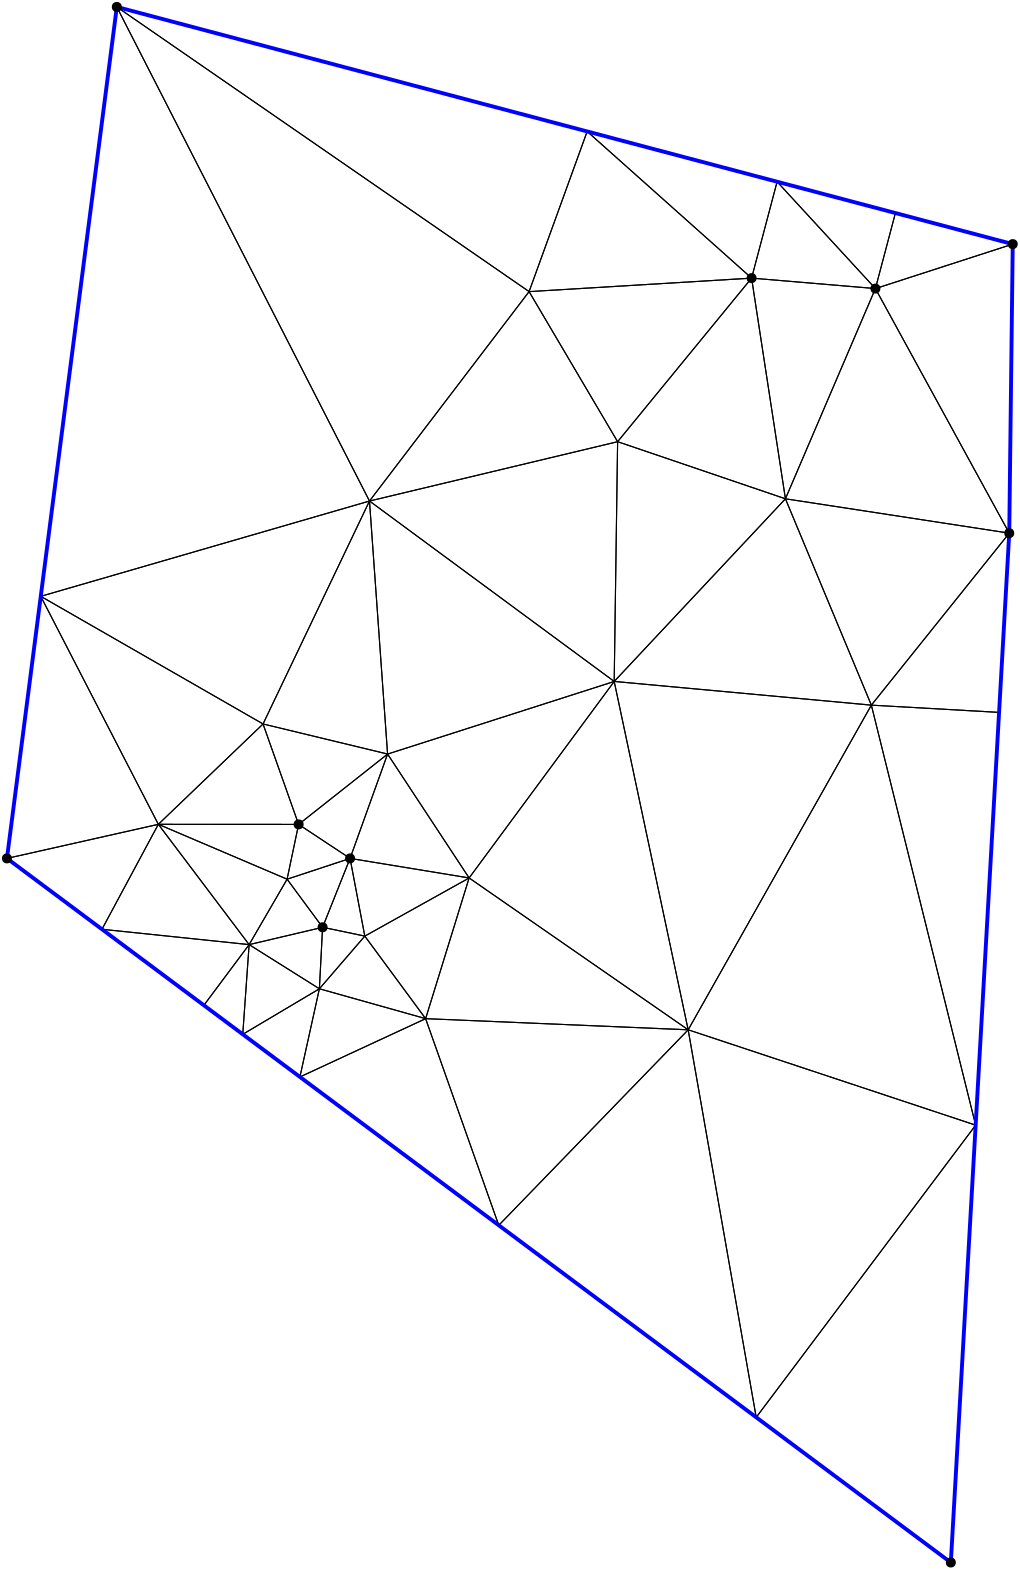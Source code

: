 <?xml version="1.0"?>
<!DOCTYPE ipe SYSTEM "ipe.dtd">
<ipe version="70218" creator="Ipe 7.2.24">
<info created="D:20221020151441" modified="D:20221020151441"/>
<ipestyle name="basic">
<symbol name="mark/disk(sx)" transformations="translations">
<path fill="sym-stroke">
0.6 0 0 0.6 0 0 e
</path>
</symbol>
<anglesize name="22.5 deg" value="22.5"/>
<anglesize name="30 deg" value="30"/>
<anglesize name="45 deg" value="45"/>
<anglesize name="60 deg" value="60"/>
<anglesize name="90 deg" value="90"/>
<arrowsize name="large" value="10"/>
<arrowsize name="small" value="5"/>
<arrowsize name="tiny" value="3"/>
<color name="blue" value="0 0 1"/>
<color name="gray" value="0.745"/>
<color name="green" value="0 1 0"/>
<color name="red" value="1 0 0"/>
<color name="pink" value="1 0.753 0.796"/>
<pen name="heavier" value="0.8"/>
<pen name="fat" value="1.4"/>
<pen name="ultrafat" value="2"/>
<gridsize name="16 pts (~6 mm)" value="16"/>
<gridsize name="32 pts (~12 mm)" value="32"/>
<gridsize name="4 pts" value="4"/>
<gridsize name="8 pts (~3 mm)" value="8"/>
<opacity name="10%" value="0.1"/>
<opacity name="25%" value="0.25"/>
<opacity name="50%" value="0.5"/>
<opacity name="75%" value="0.75"/>
<symbolsize name="large" value="5"/>
<symbolsize name="small" value="2"/>
<symbolsize name="tiny" value="1.1"/>
<textsize name="huge" value="\huge"/>
<textsize name="large" value="\large"/>
<textsize name="small" value="\small"/>
<textsize name="tiny" value="	iny"/>
<tiling name="falling" angle="-60" step="4" width="1"/>
<tiling name="rising" angle="30" step="4" width="1"/>
</ipestyle>
<page>
<layer name="hull"/>
<layer name="constraints"/>
<layer name="triangulation"/>
<layer name="obtuse"/>
<layer name="blub"/>
<layer name="problems"/>
<view layers="hull constraints triangulation obtuse blub" active="triangulation"/>
<path layer="triangulation" stroke="black">
121 595.789 m 
116.853 576.059 l 
</path>
<path layer="triangulation" stroke="black">
116.853 576.059 m 
139.52 583.547 l 
</path>
<path layer="triangulation" stroke="black">
139.52 583.547 m 
121 595.789 l 
</path>
<path layer="triangulation" stroke="black">
116.853 576.059 m 
70.4997 595.819 l 
</path>
<path layer="triangulation" stroke="black">
70.4997 595.819 m 
103.185 552.508 l 
</path>
<path layer="triangulation" stroke="black">
103.185 552.508 m 
116.853 576.059 l 
</path>
<path layer="triangulation" stroke="black">
146.513 712.204 m 
55.5516 890.072 l 
</path>
<path layer="triangulation" stroke="black">
55.5516 890.072 m 
28.1741 677.896 l 
</path>
<path layer="triangulation" stroke="black">
28.1741 677.896 m 
146.513 712.204 l 
</path>
<path layer="triangulation" stroke="black">
364.734 487.514 m 
261.24 521.841 l 
</path>
<path layer="triangulation" stroke="black">
261.24 521.841 m 
285.738 382.334 l 
</path>
<path layer="triangulation" stroke="black">
285.738 382.334 m 
364.734 487.514 l 
</path>
<path layer="triangulation" stroke="black">
146.513 712.204 m 
234.613 647.248 l 
</path>
<path layer="triangulation" stroke="black">
234.613 647.248 m 
235.839 733.561 l 
</path>
<path layer="triangulation" stroke="black">
235.839 733.561 m 
146.513 712.204 l 
</path>
<path layer="triangulation" stroke="black">
224.879 845.247 m 
55.5516 890.072 l 
</path>
<path layer="triangulation" stroke="black">
55.5516 890.072 m 
203.973 787.596 l 
</path>
<path layer="triangulation" stroke="black">
203.973 787.596 m 
224.879 845.247 l 
</path>
<path layer="triangulation" stroke="black">
296.253 713.003 m 
376.83 700.632 l 
</path>
<path layer="triangulation" stroke="black">
376.83 700.632 m 
328.646 788.682 l 
</path>
<path layer="triangulation" stroke="black">
328.646 788.682 m 
296.253 713.003 l 
</path>
<path layer="triangulation" stroke="black">
284.072 792.448 m 
296.253 713.003 l 
</path>
<path layer="triangulation" stroke="black">
296.253 713.003 m 
328.646 788.682 l 
</path>
<path layer="triangulation" stroke="black">
328.646 788.682 m 
284.072 792.448 l 
</path>
<path layer="triangulation" stroke="black">
328.646 788.682 m 
376.83 700.632 l 
</path>
<path layer="triangulation" stroke="black">
376.83 700.632 m 
378.085 804.691 l 
</path>
<path layer="triangulation" stroke="black">
378.085 804.691 m 
328.646 788.682 l 
</path>
<path layer="triangulation" stroke="black">
296.253 713.003 m 
234.613 647.248 l 
</path>
<path layer="triangulation" stroke="black">
234.613 647.248 m 
327.187 638.72 l 
</path>
<path layer="triangulation" stroke="black">
327.187 638.72 m 
296.253 713.003 l 
</path>
<path layer="triangulation" stroke="black">
182.384 576.506 m 
166.724 525.856 l 
</path>
<path layer="triangulation" stroke="black">
166.724 525.856 m 
261.24 521.841 l 
</path>
<path layer="triangulation" stroke="black">
261.24 521.841 m 
182.384 576.506 l 
</path>
<path layer="triangulation" stroke="black">
50.2061 558.031 m 
70.4997 595.819 l 
</path>
<path layer="triangulation" stroke="black">
70.4997 595.819 m 
16 583.547 l 
</path>
<path layer="triangulation" stroke="black">
16 583.547 m 
50.2061 558.031 l 
</path>
<path layer="triangulation" stroke="black">
108.194 631.942 m 
70.4997 595.819 l 
</path>
<path layer="triangulation" stroke="black">
70.4997 595.819 m 
121 595.789 l 
</path>
<path layer="triangulation" stroke="black">
121 595.789 m 
108.194 631.942 l 
</path>
<path layer="triangulation" stroke="black">
108.194 631.942 m 
28.1741 677.896 l 
</path>
<path layer="triangulation" stroke="black">
28.1741 677.896 m 
70.4997 595.819 l 
</path>
<path layer="triangulation" stroke="black">
70.4997 595.819 m 
108.194 631.942 l 
</path>
<path layer="triangulation" stroke="black">
139.52 583.547 m 
153.029 621.111 l 
</path>
<path layer="triangulation" stroke="black">
153.029 621.111 m 
121 595.789 l 
</path>
<path layer="triangulation" stroke="black">
121 595.789 m 
139.52 583.547 l 
</path>
<path layer="triangulation" stroke="black">
28.1741 677.896 m 
16 583.547 l 
</path>
<path layer="triangulation" stroke="black">
16 583.547 m 
70.4997 595.819 l 
</path>
<path layer="triangulation" stroke="black">
70.4997 595.819 m 
28.1741 677.896 l 
</path>
<path layer="triangulation" stroke="black">
235.839 733.561 m 
296.253 713.003 l 
</path>
<path layer="triangulation" stroke="black">
296.253 713.003 m 
284.072 792.448 l 
</path>
<path layer="triangulation" stroke="black">
284.072 792.448 m 
235.839 733.561 l 
</path>
<path layer="triangulation" stroke="black">
193.054 451.472 m 
166.724 525.856 l 
</path>
<path layer="triangulation" stroke="black">
166.724 525.856 m 
121.467 504.873 l 
</path>
<path layer="triangulation" stroke="black">
121.467 504.873 m 
193.054 451.472 l 
</path>
<path layer="triangulation" stroke="black">
203.973 787.596 m 
235.839 733.561 l 
</path>
<path layer="triangulation" stroke="black">
235.839 733.561 m 
284.072 792.448 l 
</path>
<path layer="triangulation" stroke="black">
284.072 792.448 m 
203.973 787.596 l 
</path>
<path layer="triangulation" stroke="black">
153.029 621.111 m 
139.52 583.547 l 
</path>
<path layer="triangulation" stroke="black">
139.52 583.547 m 
182.384 576.506 l 
</path>
<path layer="triangulation" stroke="black">
182.384 576.506 m 
153.029 621.111 l 
</path>
<path layer="triangulation" stroke="black">
235.839 733.561 m 
234.613 647.248 l 
</path>
<path layer="triangulation" stroke="black">
234.613 647.248 m 
296.253 713.003 l 
</path>
<path layer="triangulation" stroke="black">
296.253 713.003 m 
235.839 733.561 l 
</path>
<path layer="triangulation" stroke="black">
139.52 583.547 m 
144.829 555.573 l 
</path>
<path layer="triangulation" stroke="black">
144.829 555.573 m 
182.384 576.506 l 
</path>
<path layer="triangulation" stroke="black">
182.384 576.506 m 
139.52 583.547 l 
</path>
<path layer="triangulation" stroke="black">
364.734 487.514 m 
327.187 638.72 l 
</path>
<path layer="triangulation" stroke="black">
327.187 638.72 m 
261.24 521.841 l 
</path>
<path layer="triangulation" stroke="black">
261.24 521.841 m 
364.734 487.514 l 
</path>
<path layer="triangulation" stroke="black">
234.613 647.248 m 
182.384 576.506 l 
</path>
<path layer="triangulation" stroke="black">
182.384 576.506 m 
261.24 521.841 l 
</path>
<path layer="triangulation" stroke="black">
261.24 521.841 m 
234.613 647.248 l 
</path>
<path layer="triangulation" stroke="black">
121.467 504.873 m 
128.479 536.61 l 
</path>
<path layer="triangulation" stroke="black">
128.479 536.61 m 
100.892 520.221 l 
</path>
<path layer="triangulation" stroke="black">
100.892 520.221 m 
121.467 504.873 l 
</path>
<path layer="triangulation" stroke="black">
128.479 536.61 m 
129.632 558.749 l 
</path>
<path layer="triangulation" stroke="black">
129.632 558.749 m 
103.185 552.508 l 
</path>
<path layer="triangulation" stroke="black">
103.185 552.508 m 
128.479 536.61 l 
</path>
<path layer="triangulation" stroke="black">
166.724 525.856 m 
128.479 536.61 l 
</path>
<path layer="triangulation" stroke="black">
128.479 536.61 m 
121.467 504.873 l 
</path>
<path layer="triangulation" stroke="black">
121.467 504.873 m 
166.724 525.856 l 
</path>
<path layer="triangulation" stroke="black">
166.724 525.856 m 
144.829 555.573 l 
</path>
<path layer="triangulation" stroke="black">
144.829 555.573 m 
128.479 536.61 l 
</path>
<path layer="triangulation" stroke="black">
128.479 536.61 m 
166.724 525.856 l 
</path>
<path layer="triangulation" stroke="black">
128.479 536.61 m 
103.185 552.508 l 
</path>
<path layer="triangulation" stroke="black">
103.185 552.508 m 
100.892 520.221 l 
</path>
<path layer="triangulation" stroke="black">
100.892 520.221 m 
128.479 536.61 l 
</path>
<path layer="triangulation" stroke="black">
116.853 576.059 m 
121 595.789 l 
</path>
<path layer="triangulation" stroke="black">
121 595.789 m 
70.4997 595.819 l 
</path>
<path layer="triangulation" stroke="black">
70.4997 595.819 m 
116.853 576.059 l 
</path>
<path layer="triangulation" stroke="black">
103.185 552.508 m 
86.8912 530.665 l 
</path>
<path layer="triangulation" stroke="black">
86.8912 530.665 m 
100.892 520.221 l 
</path>
<path layer="triangulation" stroke="black">
100.892 520.221 m 
103.185 552.508 l 
</path>
<path layer="triangulation" stroke="black">
103.185 552.508 m 
70.4997 595.819 l 
</path>
<path layer="triangulation" stroke="black">
70.4997 595.819 m 
50.2061 558.031 l 
</path>
<path layer="triangulation" stroke="black">
50.2061 558.031 m 
103.185 552.508 l 
</path>
<path layer="triangulation" stroke="black">
86.8912 530.665 m 
103.185 552.508 l 
</path>
<path layer="triangulation" stroke="black">
103.185 552.508 m 
50.2061 558.031 l 
</path>
<path layer="triangulation" stroke="black">
50.2061 558.031 m 
86.8912 530.665 l 
</path>
<path layer="triangulation" stroke="black">
153.029 621.111 m 
146.513 712.204 l 
</path>
<path layer="triangulation" stroke="black">
146.513 712.204 m 
108.194 631.942 l 
</path>
<path layer="triangulation" stroke="black">
108.194 631.942 m 
153.029 621.111 l 
</path>
<path layer="triangulation" stroke="black">
108.194 631.942 m 
146.513 712.204 l 
</path>
<path layer="triangulation" stroke="black">
146.513 712.204 m 
28.1741 677.896 l 
</path>
<path layer="triangulation" stroke="black">
28.1741 677.896 m 
108.194 631.942 l 
</path>
<path layer="triangulation" stroke="black">
235.839 733.561 m 
203.973 787.596 l 
</path>
<path layer="triangulation" stroke="black">
203.973 787.596 m 
146.513 712.204 l 
</path>
<path layer="triangulation" stroke="black">
146.513 712.204 m 
235.839 733.561 l 
</path>
<path layer="triangulation" stroke="black">
129.632 558.749 m 
116.853 576.059 l 
</path>
<path layer="triangulation" stroke="black">
116.853 576.059 m 
103.185 552.508 l 
</path>
<path layer="triangulation" stroke="black">
103.185 552.508 m 
129.632 558.749 l 
</path>
<path layer="triangulation" stroke="black">
129.632 558.749 m 
139.52 583.547 l 
</path>
<path layer="triangulation" stroke="black">
139.52 583.547 m 
116.853 576.059 l 
</path>
<path layer="triangulation" stroke="black">
116.853 576.059 m 
129.632 558.749 l 
</path>
<path layer="triangulation" stroke="black">
129.632 558.749 m 
144.829 555.573 l 
</path>
<path layer="triangulation" stroke="black">
144.829 555.573 m 
139.52 583.547 l 
</path>
<path layer="triangulation" stroke="black">
139.52 583.547 m 
129.632 558.749 l 
</path>
<path layer="triangulation" stroke="black">
129.632 558.749 m 
128.479 536.61 l 
</path>
<path layer="triangulation" stroke="black">
128.479 536.61 m 
144.829 555.573 l 
</path>
<path layer="triangulation" stroke="black">
144.829 555.573 m 
129.632 558.749 l 
</path>
<path layer="triangulation" stroke="black">
224.879 845.247 m 
203.973 787.596 l 
</path>
<path layer="triangulation" stroke="black">
203.973 787.596 m 
284.072 792.448 l 
</path>
<path layer="triangulation" stroke="black">
284.072 792.448 m 
224.879 845.247 l 
</path>
<path layer="triangulation" stroke="black">
55.5516 890.072 m 
146.513 712.204 l 
</path>
<path layer="triangulation" stroke="black">
146.513 712.204 m 
203.973 787.596 l 
</path>
<path layer="triangulation" stroke="black">
203.973 787.596 m 
55.5516 890.072 l 
</path>
<path layer="triangulation" stroke="black">
328.646 788.682 m 
293.257 827.146 l 
</path>
<path layer="triangulation" stroke="black">
293.257 827.146 m 
284.072 792.448 l 
</path>
<path layer="triangulation" stroke="black">
284.072 792.448 m 
328.646 788.682 l 
</path>
<path layer="triangulation" stroke="black">
284.072 792.448 m 
293.257 827.146 l 
</path>
<path layer="triangulation" stroke="black">
293.257 827.146 m 
224.879 845.247 l 
</path>
<path layer="triangulation" stroke="black">
224.879 845.247 m 
284.072 792.448 l 
</path>
<path layer="triangulation" stroke="black">
328.646 788.682 m 
335.844 815.873 l 
</path>
<path layer="triangulation" stroke="black">
335.844 815.873 m 
293.257 827.146 l 
</path>
<path layer="triangulation" stroke="black">
293.257 827.146 m 
328.646 788.682 l 
</path>
<path layer="triangulation" stroke="black">
328.646 788.682 m 
378.085 804.691 l 
</path>
<path layer="triangulation" stroke="black">
378.085 804.691 m 
335.844 815.873 l 
</path>
<path layer="triangulation" stroke="black">
335.844 815.873 m 
328.646 788.682 l 
</path>
<path layer="triangulation" stroke="black">
296.253 713.003 m 
327.187 638.72 l 
</path>
<path layer="triangulation" stroke="black">
327.187 638.72 m 
376.83 700.632 l 
</path>
<path layer="triangulation" stroke="black">
376.83 700.632 m 
296.253 713.003 l 
</path>
<path layer="triangulation" stroke="black">
234.613 647.248 m 
261.24 521.841 l 
</path>
<path layer="triangulation" stroke="black">
261.24 521.841 m 
327.187 638.72 l 
</path>
<path layer="triangulation" stroke="black">
327.187 638.72 m 
234.613 647.248 l 
</path>
<path layer="triangulation" stroke="black">
376.83 700.632 m 
327.187 638.72 l 
</path>
<path layer="triangulation" stroke="black">
327.187 638.72 m 
373.168 636.111 l 
</path>
<path layer="triangulation" stroke="black">
373.168 636.111 m 
376.83 700.632 l 
</path>
<path layer="triangulation" stroke="black">
153.029 621.111 m 
182.384 576.506 l 
</path>
<path layer="triangulation" stroke="black">
182.384 576.506 m 
234.613 647.248 l 
</path>
<path layer="triangulation" stroke="black">
234.613 647.248 m 
153.029 621.111 l 
</path>
<path layer="triangulation" stroke="black">
144.829 555.573 m 
166.724 525.856 l 
</path>
<path layer="triangulation" stroke="black">
166.724 525.856 m 
182.384 576.506 l 
</path>
<path layer="triangulation" stroke="black">
182.384 576.506 m 
144.829 555.573 l 
</path>
<path layer="triangulation" stroke="black">
146.513 712.204 m 
153.029 621.111 l 
</path>
<path layer="triangulation" stroke="black">
153.029 621.111 m 
234.613 647.248 l 
</path>
<path layer="triangulation" stroke="black">
234.613 647.248 m 
146.513 712.204 l 
</path>
<path layer="triangulation" stroke="black">
108.194 631.942 m 
121 595.789 l 
</path>
<path layer="triangulation" stroke="black">
121 595.789 m 
153.029 621.111 l 
</path>
<path layer="triangulation" stroke="black">
153.029 621.111 m 
108.194 631.942 l 
</path>
<path layer="triangulation" stroke="black">
261.24 521.841 m 
166.724 525.856 l 
</path>
<path layer="triangulation" stroke="black">
166.724 525.856 m 
193.054 451.472 l 
</path>
<path layer="triangulation" stroke="black">
193.054 451.472 m 
261.24 521.841 l 
</path>
<path layer="triangulation" stroke="black">
364.734 487.514 m 
285.738 382.334 l 
</path>
<path layer="triangulation" stroke="black">
285.738 382.334 m 
355.798 330.072 l 
</path>
<path layer="triangulation" stroke="black">
355.798 330.072 m 
364.734 487.514 l 
</path>
<path layer="triangulation" stroke="black">
261.24 521.841 m 
193.054 451.472 l 
</path>
<path layer="triangulation" stroke="black">
193.054 451.472 m 
285.738 382.334 l 
</path>
<path layer="triangulation" stroke="black">
285.738 382.334 m 
261.24 521.841 l 
</path>
<path layer="triangulation" stroke="black">
373.168 636.111 m 
327.187 638.72 l 
</path>
<path layer="triangulation" stroke="black">
327.187 638.72 m 
364.734 487.514 l 
</path>
<path layer="triangulation" stroke="black">
364.734 487.514 m 
373.168 636.111 l 
</path>
<path layer="hull" stroke="blue" pen="fat">
16 583.547 m 
355.798 330.072 l 
</path>
<path layer="hull" stroke="blue" pen="fat">
355.798 330.072 m 
376.83 700.632 l 
</path>
<path layer="hull" stroke="blue" pen="fat">
376.83 700.632 m 
378.085 804.691 l 
</path>
<path layer="hull" stroke="blue" pen="fat">
378.085 804.691 m 
55.5516 890.072 l 
</path>
<path layer="hull" stroke="blue" pen="fat">
55.5516 890.072 m 
16 583.547 l 
</path>
<use layer="points" name="mark/disk(sx)" pos="121 595.789" size="normal" stroke="black"/>
<use layer="points" name="mark/disk(sx)" pos="328.646 788.682" size="normal" stroke="black"/>
<use layer="points" name="mark/disk(sx)" pos="378.085 804.691" size="normal" stroke="black"/>
<use layer="points" name="mark/disk(sx)" pos="129.632 558.749" size="normal" stroke="black"/>
<use layer="points" name="mark/disk(sx)" pos="55.5516 890.072" size="normal" stroke="black"/>
<use layer="points" name="mark/disk(sx)" pos="16 583.547" size="normal" stroke="black"/>
<use layer="points" name="mark/disk(sx)" pos="284.072 792.448" size="normal" stroke="black"/>
<use layer="points" name="mark/disk(sx)" pos="139.52 583.547" size="normal" stroke="black"/>
<use layer="points" name="mark/disk(sx)" pos="376.83 700.632" size="normal" stroke="black"/>
<use layer="points" name="mark/disk(sx)" pos="355.798 330.072" size="normal" stroke="black"/>
</page>
</ipe>
